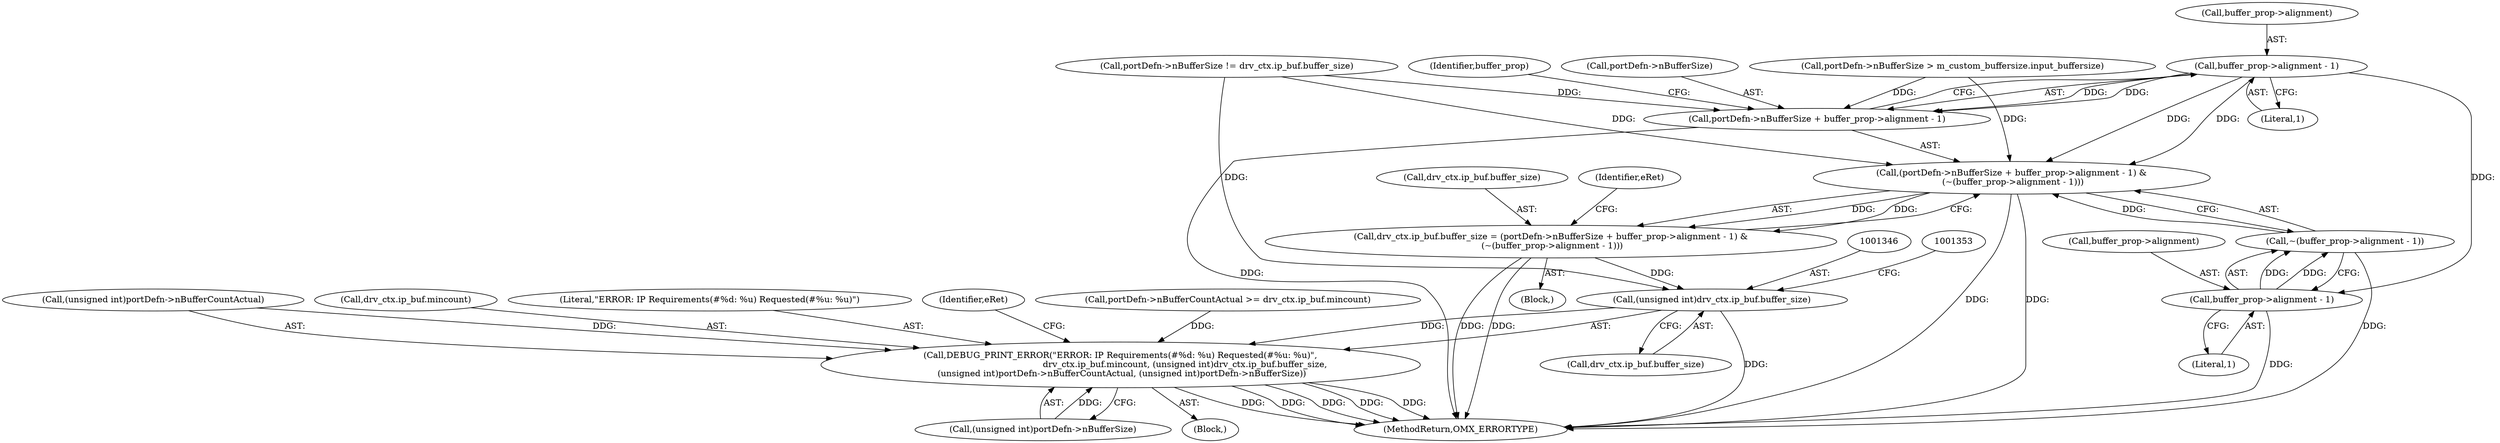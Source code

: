 digraph "0_Android_46e305be6e670a5a0041b0b4861122a0f1aabefa_2@pointer" {
"1001318" [label="(Call,buffer_prop->alignment - 1)"];
"1001313" [label="(Call,(portDefn->nBufferSize + buffer_prop->alignment - 1) &\n (~(buffer_prop->alignment - 1)))"];
"1001307" [label="(Call,drv_ctx.ip_buf.buffer_size = (portDefn->nBufferSize + buffer_prop->alignment - 1) &\n (~(buffer_prop->alignment - 1)))"];
"1001345" [label="(Call,(unsigned int)drv_ctx.ip_buf.buffer_size)"];
"1001338" [label="(Call,DEBUG_PRINT_ERROR(\"ERROR: IP Requirements(#%d: %u) Requested(#%u: %u)\",\n                                               drv_ctx.ip_buf.mincount, (unsigned int)drv_ctx.ip_buf.buffer_size,\n (unsigned int)portDefn->nBufferCountActual, (unsigned int)portDefn->nBufferSize))"];
"1001314" [label="(Call,portDefn->nBufferSize + buffer_prop->alignment - 1)"];
"1001324" [label="(Call,buffer_prop->alignment - 1)"];
"1001323" [label="(Call,~(buffer_prop->alignment - 1))"];
"1001287" [label="(Block,)"];
"1001328" [label="(Literal,1)"];
"1001313" [label="(Call,(portDefn->nBufferSize + buffer_prop->alignment - 1) &\n (~(buffer_prop->alignment - 1)))"];
"1001357" [label="(Call,(unsigned int)portDefn->nBufferSize)"];
"1001322" [label="(Literal,1)"];
"1001318" [label="(Call,buffer_prop->alignment - 1)"];
"1001337" [label="(Block,)"];
"1001278" [label="(Call,portDefn->nBufferSize != drv_ctx.ip_buf.buffer_size)"];
"1001325" [label="(Call,buffer_prop->alignment)"];
"1001363" [label="(Identifier,eRet)"];
"1001326" [label="(Identifier,buffer_prop)"];
"1001269" [label="(Call,portDefn->nBufferCountActual >= drv_ctx.ip_buf.mincount)"];
"1001338" [label="(Call,DEBUG_PRINT_ERROR(\"ERROR: IP Requirements(#%d: %u) Requested(#%u: %u)\",\n                                               drv_ctx.ip_buf.mincount, (unsigned int)drv_ctx.ip_buf.buffer_size,\n (unsigned int)portDefn->nBufferCountActual, (unsigned int)portDefn->nBufferSize))"];
"1001307" [label="(Call,drv_ctx.ip_buf.buffer_size = (portDefn->nBufferSize + buffer_prop->alignment - 1) &\n (~(buffer_prop->alignment - 1)))"];
"1001352" [label="(Call,(unsigned int)portDefn->nBufferCountActual)"];
"1001315" [label="(Call,portDefn->nBufferSize)"];
"1001345" [label="(Call,(unsigned int)drv_ctx.ip_buf.buffer_size)"];
"1001220" [label="(Call,portDefn->nBufferSize > m_custom_buffersize.input_buffersize)"];
"1001324" [label="(Call,buffer_prop->alignment - 1)"];
"1001340" [label="(Call,drv_ctx.ip_buf.mincount)"];
"1001308" [label="(Call,drv_ctx.ip_buf.buffer_size)"];
"1001330" [label="(Identifier,eRet)"];
"1003158" [label="(MethodReturn,OMX_ERRORTYPE)"];
"1001347" [label="(Call,drv_ctx.ip_buf.buffer_size)"];
"1001314" [label="(Call,portDefn->nBufferSize + buffer_prop->alignment - 1)"];
"1001339" [label="(Literal,\"ERROR: IP Requirements(#%d: %u) Requested(#%u: %u)\")"];
"1001319" [label="(Call,buffer_prop->alignment)"];
"1001323" [label="(Call,~(buffer_prop->alignment - 1))"];
"1001318" -> "1001314"  [label="AST: "];
"1001318" -> "1001322"  [label="CFG: "];
"1001319" -> "1001318"  [label="AST: "];
"1001322" -> "1001318"  [label="AST: "];
"1001314" -> "1001318"  [label="CFG: "];
"1001318" -> "1001313"  [label="DDG: "];
"1001318" -> "1001313"  [label="DDG: "];
"1001318" -> "1001314"  [label="DDG: "];
"1001318" -> "1001314"  [label="DDG: "];
"1001318" -> "1001324"  [label="DDG: "];
"1001313" -> "1001307"  [label="AST: "];
"1001313" -> "1001323"  [label="CFG: "];
"1001314" -> "1001313"  [label="AST: "];
"1001323" -> "1001313"  [label="AST: "];
"1001307" -> "1001313"  [label="CFG: "];
"1001313" -> "1003158"  [label="DDG: "];
"1001313" -> "1003158"  [label="DDG: "];
"1001313" -> "1001307"  [label="DDG: "];
"1001313" -> "1001307"  [label="DDG: "];
"1001220" -> "1001313"  [label="DDG: "];
"1001278" -> "1001313"  [label="DDG: "];
"1001323" -> "1001313"  [label="DDG: "];
"1001307" -> "1001287"  [label="AST: "];
"1001308" -> "1001307"  [label="AST: "];
"1001330" -> "1001307"  [label="CFG: "];
"1001307" -> "1003158"  [label="DDG: "];
"1001307" -> "1003158"  [label="DDG: "];
"1001307" -> "1001345"  [label="DDG: "];
"1001345" -> "1001338"  [label="AST: "];
"1001345" -> "1001347"  [label="CFG: "];
"1001346" -> "1001345"  [label="AST: "];
"1001347" -> "1001345"  [label="AST: "];
"1001353" -> "1001345"  [label="CFG: "];
"1001345" -> "1003158"  [label="DDG: "];
"1001345" -> "1001338"  [label="DDG: "];
"1001278" -> "1001345"  [label="DDG: "];
"1001338" -> "1001337"  [label="AST: "];
"1001338" -> "1001357"  [label="CFG: "];
"1001339" -> "1001338"  [label="AST: "];
"1001340" -> "1001338"  [label="AST: "];
"1001352" -> "1001338"  [label="AST: "];
"1001357" -> "1001338"  [label="AST: "];
"1001363" -> "1001338"  [label="CFG: "];
"1001338" -> "1003158"  [label="DDG: "];
"1001338" -> "1003158"  [label="DDG: "];
"1001338" -> "1003158"  [label="DDG: "];
"1001338" -> "1003158"  [label="DDG: "];
"1001338" -> "1003158"  [label="DDG: "];
"1001269" -> "1001338"  [label="DDG: "];
"1001352" -> "1001338"  [label="DDG: "];
"1001357" -> "1001338"  [label="DDG: "];
"1001315" -> "1001314"  [label="AST: "];
"1001326" -> "1001314"  [label="CFG: "];
"1001314" -> "1003158"  [label="DDG: "];
"1001220" -> "1001314"  [label="DDG: "];
"1001278" -> "1001314"  [label="DDG: "];
"1001324" -> "1001323"  [label="AST: "];
"1001324" -> "1001328"  [label="CFG: "];
"1001325" -> "1001324"  [label="AST: "];
"1001328" -> "1001324"  [label="AST: "];
"1001323" -> "1001324"  [label="CFG: "];
"1001324" -> "1003158"  [label="DDG: "];
"1001324" -> "1001323"  [label="DDG: "];
"1001324" -> "1001323"  [label="DDG: "];
"1001323" -> "1003158"  [label="DDG: "];
}
